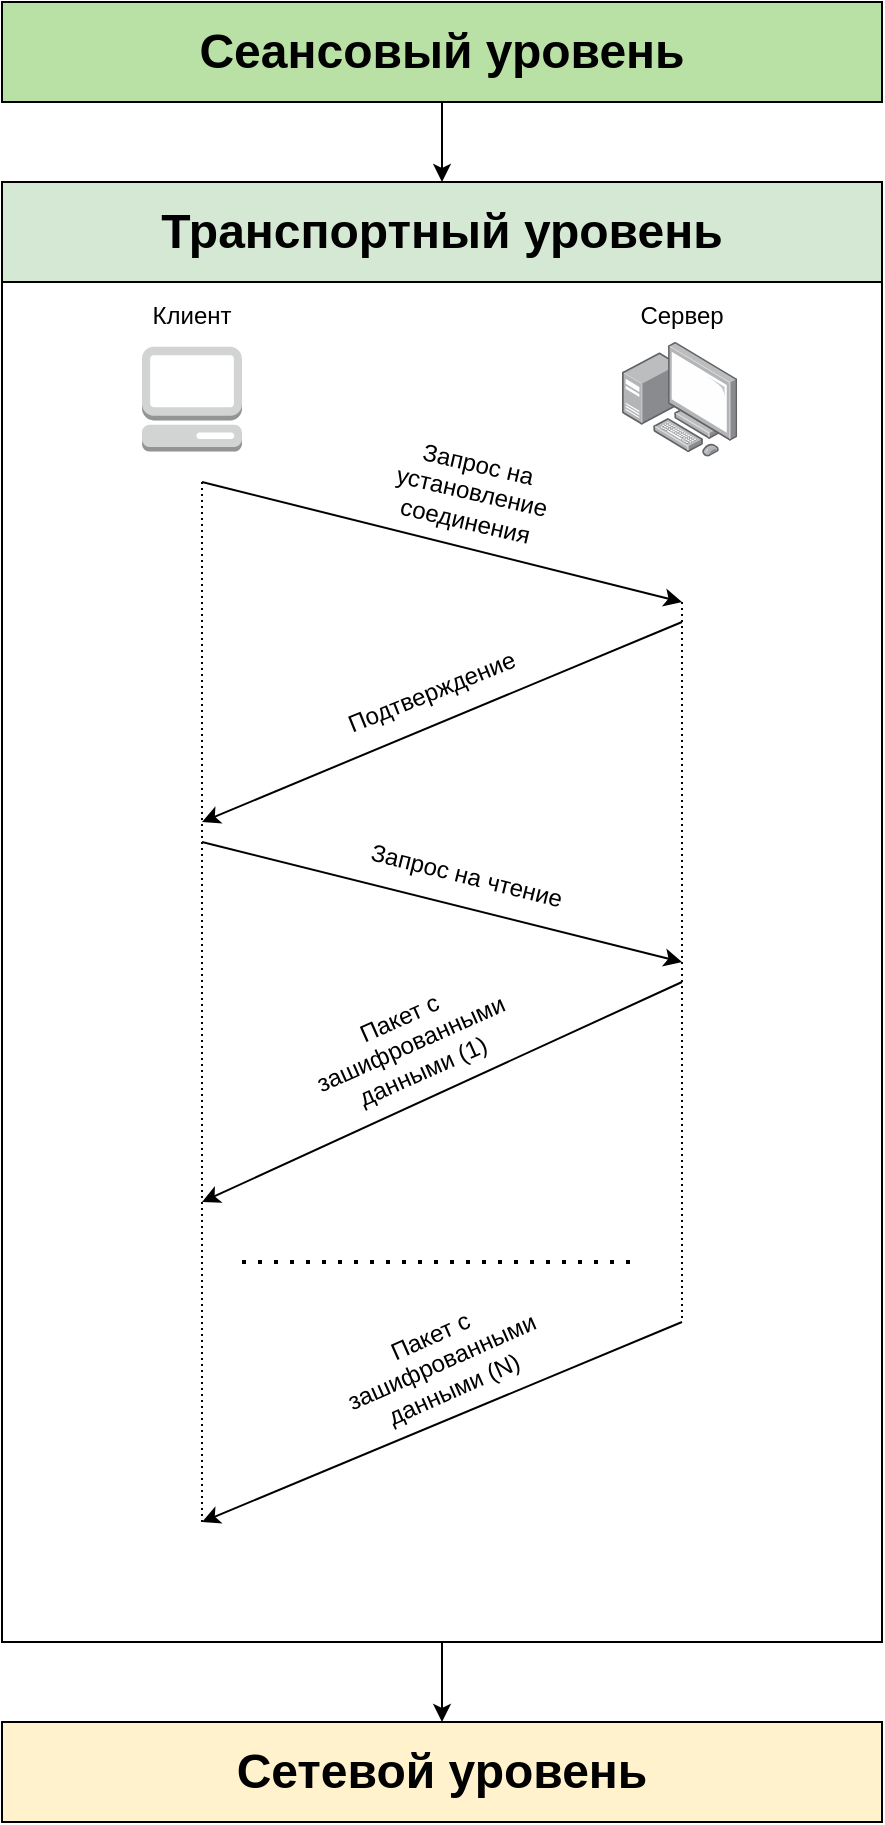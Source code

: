 <mxfile version="22.1.7" type="device" pages="3">
  <diagram name="Page-1" id="Z9NU1uSM-VzejNzx3-3W">
    <mxGraphModel dx="1482" dy="1453" grid="1" gridSize="10" guides="1" tooltips="1" connect="1" arrows="1" fold="1" page="1" pageScale="1" pageWidth="850" pageHeight="1100" math="0" shadow="0">
      <root>
        <mxCell id="0" />
        <mxCell id="1" parent="0" />
        <mxCell id="eUbfdFqhlKNZO2TiNwu_-28" value="" style="edgeStyle=orthogonalEdgeStyle;rounded=0;orthogonalLoop=1;jettySize=auto;html=1;exitX=0.5;exitY=0;exitDx=0;exitDy=0;startArrow=classic;startFill=1;endArrow=none;endFill=0;" edge="1" parent="1" source="eUbfdFqhlKNZO2TiNwu_-29" target="F8xX-Ic9yLufwfsShu9o-5">
          <mxGeometry relative="1" as="geometry" />
        </mxCell>
        <mxCell id="eUbfdFqhlKNZO2TiNwu_-23" value="" style="rounded=0;whiteSpace=wrap;html=1;fillColor=none;" vertex="1" parent="1">
          <mxGeometry x="-100" y="-40" width="440" height="680" as="geometry" />
        </mxCell>
        <mxCell id="F8xX-Ic9yLufwfsShu9o-3" value="" style="endArrow=classic;html=1;rounded=0;" edge="1" parent="1">
          <mxGeometry width="50" height="50" relative="1" as="geometry">
            <mxPoint y="60" as="sourcePoint" />
            <mxPoint x="240" y="120" as="targetPoint" />
          </mxGeometry>
        </mxCell>
        <mxCell id="F8xX-Ic9yLufwfsShu9o-5" value="&lt;b&gt;&lt;font style=&quot;font-size: 24px;&quot;&gt;Сеансовый уровень&lt;br&gt;&lt;/font&gt;&lt;/b&gt;" style="rounded=0;whiteSpace=wrap;html=1;fillColor=#B9E0A5;strokeColor=#000000;" vertex="1" parent="1">
          <mxGeometry x="-100" y="-180" width="440" height="50" as="geometry" />
        </mxCell>
        <mxCell id="eUbfdFqhlKNZO2TiNwu_-2" value="" style="endArrow=classic;html=1;rounded=0;" edge="1" parent="1">
          <mxGeometry width="50" height="50" relative="1" as="geometry">
            <mxPoint x="240" y="130" as="sourcePoint" />
            <mxPoint y="230" as="targetPoint" />
          </mxGeometry>
        </mxCell>
        <mxCell id="eUbfdFqhlKNZO2TiNwu_-4" value="" style="endArrow=classic;html=1;rounded=0;" edge="1" parent="1">
          <mxGeometry width="50" height="50" relative="1" as="geometry">
            <mxPoint x="240" y="310" as="sourcePoint" />
            <mxPoint y="420" as="targetPoint" />
          </mxGeometry>
        </mxCell>
        <mxCell id="eUbfdFqhlKNZO2TiNwu_-7" value="Запрос на установление соединения" style="text;html=1;strokeColor=none;fillColor=none;align=center;verticalAlign=middle;whiteSpace=wrap;rounded=0;rotation=13;" vertex="1" parent="1">
          <mxGeometry x="80" y="50" width="110" height="30" as="geometry" />
        </mxCell>
        <mxCell id="eUbfdFqhlKNZO2TiNwu_-8" value="Подтверждение " style="text;html=1;strokeColor=none;fillColor=none;align=center;verticalAlign=middle;whiteSpace=wrap;rounded=0;rotation=338;" vertex="1" parent="1">
          <mxGeometry x="60" y="150" width="110" height="30" as="geometry" />
        </mxCell>
        <mxCell id="eUbfdFqhlKNZO2TiNwu_-10" value="" style="endArrow=classic;html=1;rounded=0;" edge="1" parent="1">
          <mxGeometry width="50" height="50" relative="1" as="geometry">
            <mxPoint y="240" as="sourcePoint" />
            <mxPoint x="240" y="300" as="targetPoint" />
          </mxGeometry>
        </mxCell>
        <mxCell id="eUbfdFqhlKNZO2TiNwu_-11" value="Запрос на чтение" style="text;html=1;strokeColor=none;fillColor=none;align=center;verticalAlign=middle;whiteSpace=wrap;rounded=0;rotation=14;" vertex="1" parent="1">
          <mxGeometry x="78" y="242" width="109" height="29" as="geometry" />
        </mxCell>
        <mxCell id="eUbfdFqhlKNZO2TiNwu_-12" value="Пакет с зашифрованными данными (1)" style="text;html=1;strokeColor=none;fillColor=none;align=center;verticalAlign=middle;whiteSpace=wrap;rounded=0;rotation=336;" vertex="1" parent="1">
          <mxGeometry x="50" y="326" width="109" height="30" as="geometry" />
        </mxCell>
        <mxCell id="eUbfdFqhlKNZO2TiNwu_-13" value="" style="endArrow=classic;html=1;rounded=0;" edge="1" parent="1">
          <mxGeometry width="50" height="50" relative="1" as="geometry">
            <mxPoint x="240" y="480" as="sourcePoint" />
            <mxPoint y="580" as="targetPoint" />
          </mxGeometry>
        </mxCell>
        <mxCell id="eUbfdFqhlKNZO2TiNwu_-14" value="Пакет с зашифрованными данными (N)" style="text;html=1;strokeColor=none;fillColor=none;align=center;verticalAlign=middle;whiteSpace=wrap;rounded=0;rotation=336;" vertex="1" parent="1">
          <mxGeometry x="65" y="485" width="110" height="30" as="geometry" />
        </mxCell>
        <mxCell id="eUbfdFqhlKNZO2TiNwu_-15" value="&lt;font style=&quot;font-size: 24px;&quot;&gt;&lt;b&gt;Сетевой уровень&lt;br&gt;&lt;/b&gt;&lt;/font&gt;" style="rounded=0;whiteSpace=wrap;html=1;fillColor=#fff2cc;strokeColor=#000000;" vertex="1" parent="1">
          <mxGeometry x="-100" y="680" width="440" height="50" as="geometry" />
        </mxCell>
        <mxCell id="eUbfdFqhlKNZO2TiNwu_-17" value="" style="outlineConnect=0;dashed=0;verticalLabelPosition=bottom;verticalAlign=top;align=center;html=1;shape=mxgraph.aws3.management_console;fillColor=#D2D3D3;gradientColor=none;" vertex="1" parent="1">
          <mxGeometry x="-30" y="-7.6" width="50" height="52.4" as="geometry" />
        </mxCell>
        <mxCell id="eUbfdFqhlKNZO2TiNwu_-18" value="" style="image;points=[];aspect=fixed;html=1;align=center;shadow=0;dashed=0;image=img/lib/allied_telesis/computer_and_terminals/Personal_Computer_with_Server.svg;" vertex="1" parent="1">
          <mxGeometry x="210" y="-10.2" width="57.6" height="57.6" as="geometry" />
        </mxCell>
        <mxCell id="eUbfdFqhlKNZO2TiNwu_-19" value="" style="endArrow=none;dashed=1;html=1;dashPattern=1 3;strokeWidth=2;rounded=0;" edge="1" parent="1">
          <mxGeometry width="50" height="50" relative="1" as="geometry">
            <mxPoint x="20" y="450" as="sourcePoint" />
            <mxPoint x="220" y="450" as="targetPoint" />
          </mxGeometry>
        </mxCell>
        <mxCell id="eUbfdFqhlKNZO2TiNwu_-21" value="Клиент" style="text;html=1;strokeColor=none;fillColor=none;align=center;verticalAlign=middle;whiteSpace=wrap;rounded=0;" vertex="1" parent="1">
          <mxGeometry x="-35" y="-37.6" width="60" height="30" as="geometry" />
        </mxCell>
        <mxCell id="eUbfdFqhlKNZO2TiNwu_-22" value="Сервер" style="text;html=1;strokeColor=none;fillColor=none;align=center;verticalAlign=middle;whiteSpace=wrap;rounded=0;" vertex="1" parent="1">
          <mxGeometry x="210" y="-37.6" width="60" height="30" as="geometry" />
        </mxCell>
        <mxCell id="eUbfdFqhlKNZO2TiNwu_-25" value="" style="endArrow=classic;html=1;rounded=0;exitX=0.5;exitY=1;exitDx=0;exitDy=0;entryX=0.5;entryY=0;entryDx=0;entryDy=0;" edge="1" parent="1" source="eUbfdFqhlKNZO2TiNwu_-23" target="eUbfdFqhlKNZO2TiNwu_-15">
          <mxGeometry width="50" height="50" relative="1" as="geometry">
            <mxPoint x="470" y="360" as="sourcePoint" />
            <mxPoint x="520" y="310" as="targetPoint" />
          </mxGeometry>
        </mxCell>
        <mxCell id="eUbfdFqhlKNZO2TiNwu_-29" value="&lt;b&gt;&lt;font style=&quot;font-size: 24px;&quot;&gt;Транспортный уровень&lt;br&gt;&lt;/font&gt;&lt;/b&gt;" style="rounded=0;whiteSpace=wrap;html=1;fillColor=#d5e8d4;strokeColor=#000000;" vertex="1" parent="1">
          <mxGeometry x="-100" y="-90" width="440" height="50" as="geometry" />
        </mxCell>
        <mxCell id="eUbfdFqhlKNZO2TiNwu_-30" value="" style="endArrow=none;html=1;rounded=0;dashed=1;dashPattern=1 2;" edge="1" parent="1">
          <mxGeometry width="50" height="50" relative="1" as="geometry">
            <mxPoint y="60" as="sourcePoint" />
            <mxPoint y="580" as="targetPoint" />
          </mxGeometry>
        </mxCell>
        <mxCell id="eUbfdFqhlKNZO2TiNwu_-32" value="" style="endArrow=none;html=1;rounded=0;dashed=1;dashPattern=1 2;" edge="1" parent="1">
          <mxGeometry width="50" height="50" relative="1" as="geometry">
            <mxPoint x="240" y="120" as="sourcePoint" />
            <mxPoint x="240" y="480" as="targetPoint" />
          </mxGeometry>
        </mxCell>
      </root>
    </mxGraphModel>
  </diagram>
  <diagram id="IdYXBp1izax536-a--l2" name="Page-2">
    <mxGraphModel dx="2272" dy="795" grid="1" gridSize="10" guides="1" tooltips="1" connect="1" arrows="1" fold="1" page="1" pageScale="1" pageWidth="850" pageHeight="1100" math="0" shadow="0">
      <root>
        <mxCell id="0" />
        <mxCell id="1" parent="0" />
        <mxCell id="D6ZfUuhHh4QwDtMys-i1-1" value="Адрес получателя" style="rounded=0;whiteSpace=wrap;html=1;fillColor=#dae8fc;strokeColor=#000000;" vertex="1" parent="1">
          <mxGeometry y="240" width="160" height="80" as="geometry" />
        </mxCell>
        <mxCell id="D6ZfUuhHh4QwDtMys-i1-3" value="Длина сообщения" style="rounded=0;whiteSpace=wrap;html=1;fillColor=#dae8fc;strokeColor=#000000;" vertex="1" parent="1">
          <mxGeometry x="160" y="240" width="160" height="80" as="geometry" />
        </mxCell>
        <mxCell id="D6ZfUuhHh4QwDtMys-i1-4" value="Адрес отправителя" style="rounded=0;whiteSpace=wrap;html=1;fillColor=#dae8fc;strokeColor=#000000;" vertex="1" parent="1">
          <mxGeometry x="-160" y="240" width="160" height="80" as="geometry" />
        </mxCell>
        <mxCell id="D6ZfUuhHh4QwDtMys-i1-5" value="Контрольная сумма" style="rounded=0;whiteSpace=wrap;html=1;fillColor=#dae8fc;strokeColor=#000000;" vertex="1" parent="1">
          <mxGeometry x="320" y="240" width="160" height="80" as="geometry" />
        </mxCell>
        <mxCell id="D6ZfUuhHh4QwDtMys-i1-6" value="0" style="text;html=1;strokeColor=none;fillColor=none;align=center;verticalAlign=middle;whiteSpace=wrap;rounded=0;" vertex="1" parent="1">
          <mxGeometry x="-170" y="210" width="20" height="30" as="geometry" />
        </mxCell>
        <mxCell id="D6ZfUuhHh4QwDtMys-i1-7" value="16" style="text;html=1;strokeColor=none;fillColor=none;align=center;verticalAlign=middle;whiteSpace=wrap;rounded=0;" vertex="1" parent="1">
          <mxGeometry x="-10" y="210" width="20" height="30" as="geometry" />
        </mxCell>
        <mxCell id="D6ZfUuhHh4QwDtMys-i1-8" value="32" style="text;html=1;strokeColor=none;fillColor=none;align=center;verticalAlign=middle;whiteSpace=wrap;rounded=0;" vertex="1" parent="1">
          <mxGeometry x="150" y="210" width="20" height="30" as="geometry" />
        </mxCell>
        <mxCell id="D6ZfUuhHh4QwDtMys-i1-9" value="48" style="text;html=1;strokeColor=none;fillColor=none;align=center;verticalAlign=middle;whiteSpace=wrap;rounded=0;" vertex="1" parent="1">
          <mxGeometry x="310" y="210" width="20" height="30" as="geometry" />
        </mxCell>
        <mxCell id="D6ZfUuhHh4QwDtMys-i1-10" value="64" style="text;html=1;strokeColor=none;fillColor=none;align=center;verticalAlign=middle;whiteSpace=wrap;rounded=0;" vertex="1" parent="1">
          <mxGeometry x="470" y="210" width="20" height="30" as="geometry" />
        </mxCell>
      </root>
    </mxGraphModel>
  </diagram>
  <diagram id="IKzxtQkDONtchZ9JyyKf" name="Page-3">
    <mxGraphModel dx="1422" dy="795" grid="1" gridSize="10" guides="1" tooltips="1" connect="1" arrows="1" fold="1" page="1" pageScale="1" pageWidth="850" pageHeight="1100" math="0" shadow="0">
      <root>
        <mxCell id="0" />
        <mxCell id="1" parent="0" />
        <mxCell id="bYEFnY24i46SvrUpm4ba-2" value="Метаданные" style="rounded=0;whiteSpace=wrap;html=1;fillColor=#dae8fc;strokeColor=#000000;" vertex="1" parent="1">
          <mxGeometry x="40" y="100" width="220" height="60" as="geometry" />
        </mxCell>
        <mxCell id="bYEFnY24i46SvrUpm4ba-3" value="Данные" style="rounded=0;whiteSpace=wrap;html=1;fillColor=#d5e8d4;strokeColor=#000000;" vertex="1" parent="1">
          <mxGeometry x="40" y="160" width="220" height="140" as="geometry" />
        </mxCell>
        <mxCell id="NMaNIqOAw97V2oNzxhJQ-1" value="0" style="text;html=1;strokeColor=none;fillColor=none;align=center;verticalAlign=middle;whiteSpace=wrap;rounded=0;" vertex="1" parent="1">
          <mxGeometry x="270" y="26" width="20" height="30" as="geometry" />
        </mxCell>
        <mxCell id="sfP5pMJY6vIZbvUA3u_I-3" value="20" style="text;html=1;strokeColor=none;fillColor=none;align=center;verticalAlign=middle;whiteSpace=wrap;rounded=0;" vertex="1" parent="1">
          <mxGeometry x="270" y="85" width="20" height="30" as="geometry" />
        </mxCell>
        <mxCell id="58bRDiMqTxAa5HzvHylK-2" value="Заголовок IP" style="rounded=0;whiteSpace=wrap;html=1;fillColor=#dae8fc;strokeColor=#000000;" vertex="1" parent="1">
          <mxGeometry x="40" y="40" width="220" height="60" as="geometry" />
        </mxCell>
        <mxCell id="58bRDiMqTxAa5HzvHylK-3" value="28" style="text;html=1;strokeColor=none;fillColor=none;align=center;verticalAlign=middle;whiteSpace=wrap;rounded=0;" vertex="1" parent="1">
          <mxGeometry x="270" y="144" width="20" height="30" as="geometry" />
        </mxCell>
      </root>
    </mxGraphModel>
  </diagram>
</mxfile>
